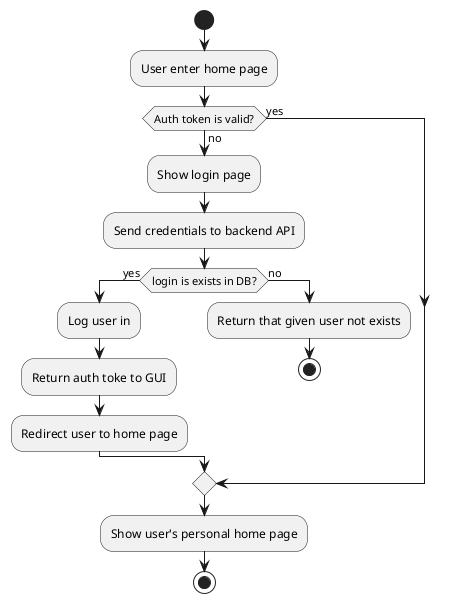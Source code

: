 @startuml User authentication
start
:User enter home page;
if (Auth token is valid?) then (no)
    :Show login page;
    :Send credentials to backend API;
    if (login is exists in DB?) then (yes)
        :Log user in;
        :Return auth toke to GUI;
        :Redirect user to home page;
    else (no)
        :Return that given user not exists;
        stop
    endif
else (yes)
endif
:Show user's personal home page;
stop
@enduml